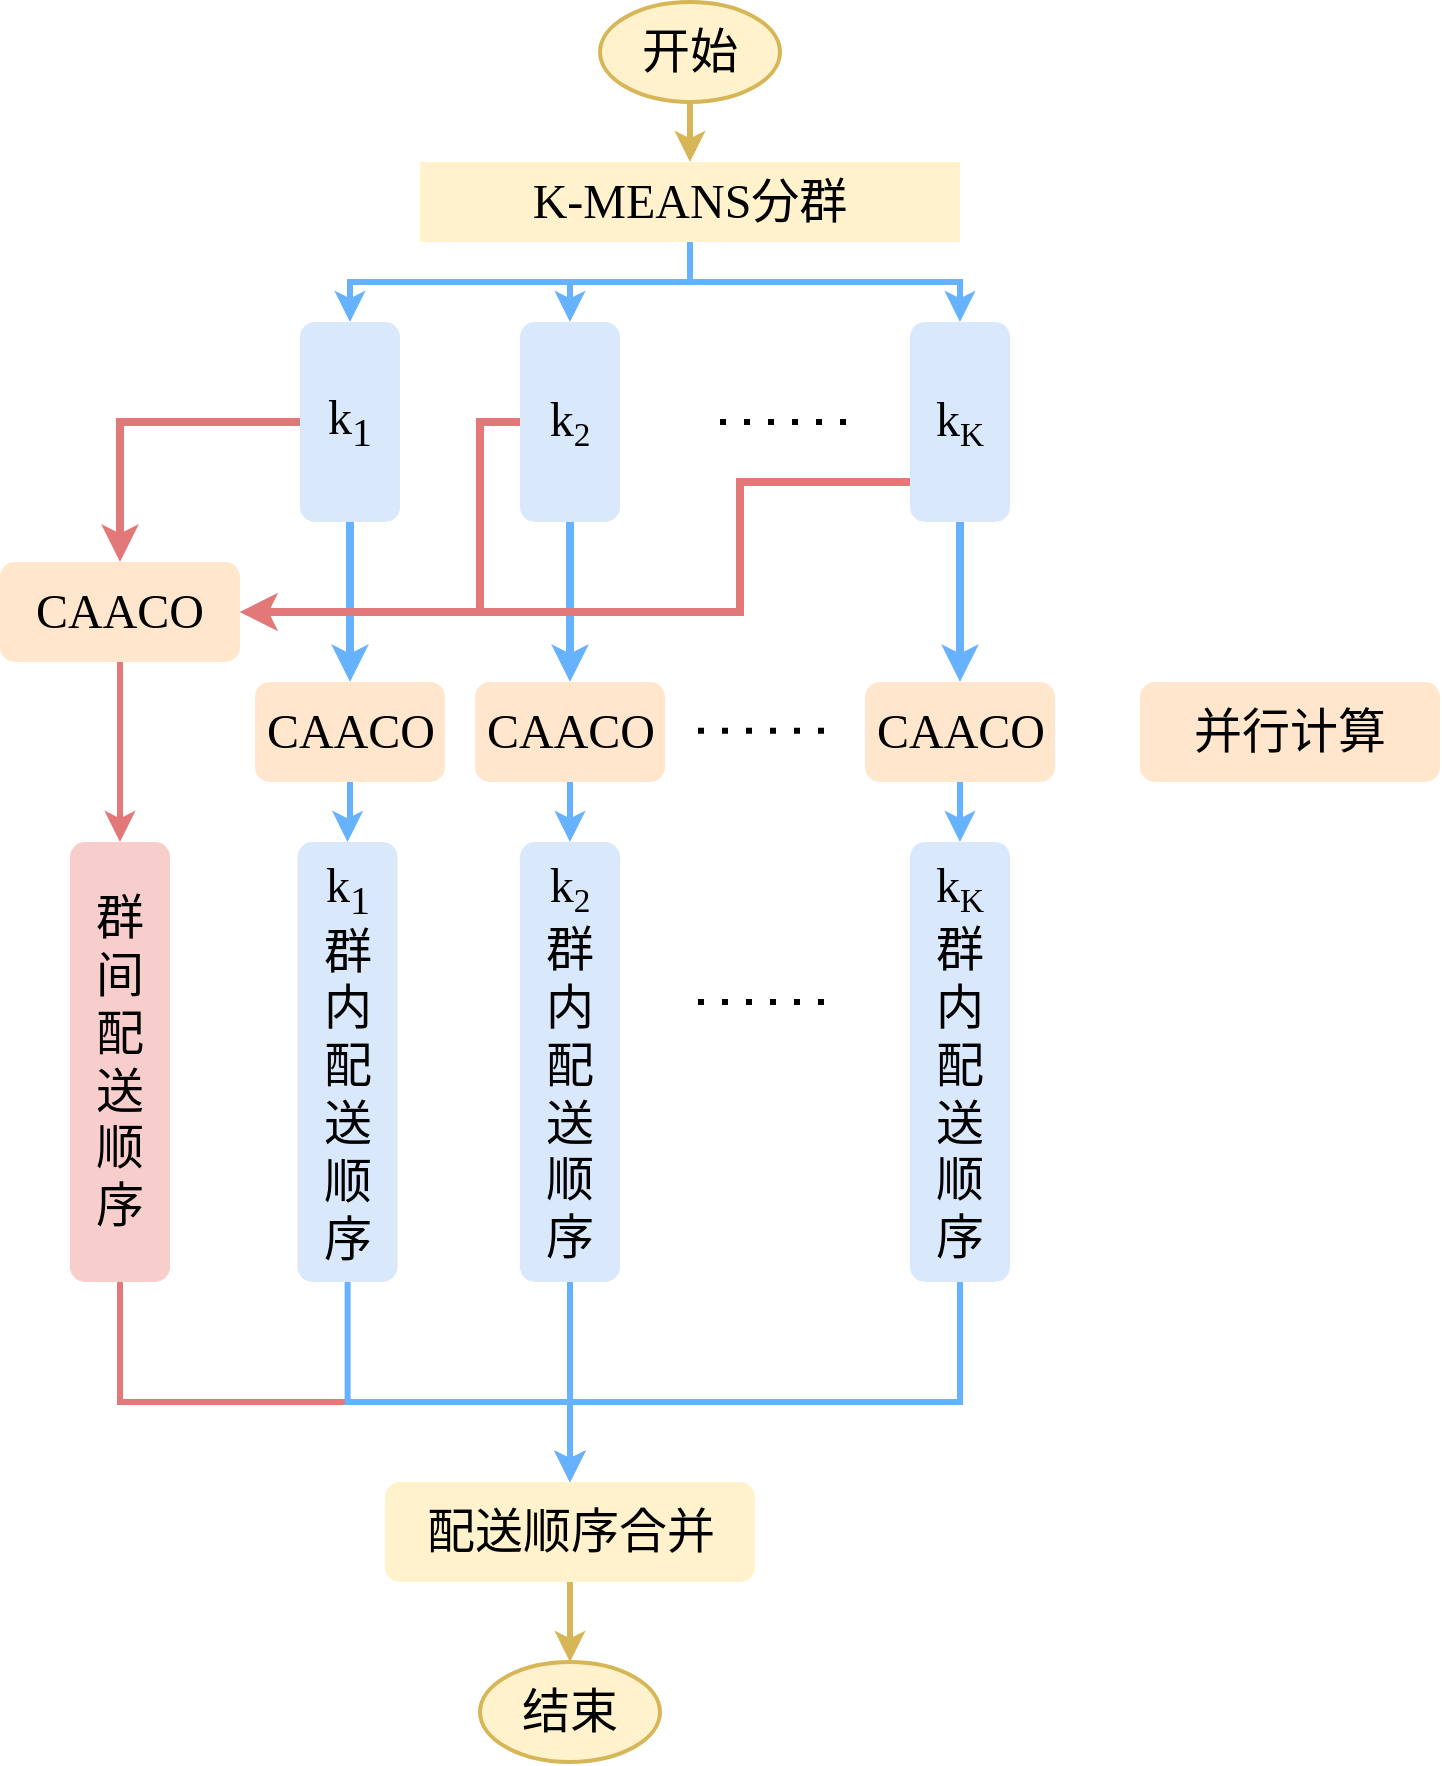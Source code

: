 <mxfile version="24.0.1" type="github">
  <diagram id="_y_MiWxf_ru2kXOl8PKq" name="第 1 页">
    <mxGraphModel dx="1572" dy="1008" grid="1" gridSize="10" guides="1" tooltips="1" connect="1" arrows="0" fold="1" page="1" pageScale="1" pageWidth="827" pageHeight="1169" math="0" shadow="0">
      <root>
        <mxCell id="0" />
        <mxCell id="1" parent="0" />
        <mxCell id="ek3AfG3ewywKdCFBDNp1-17" value="" style="edgeStyle=orthogonalEdgeStyle;rounded=0;orthogonalLoop=1;jettySize=auto;html=1;fontSize=24;entryX=0.5;entryY=0;entryDx=0;entryDy=0;strokeWidth=3;fillColor=#fff2cc;strokeColor=#d6b656;" parent="1" source="ek3AfG3ewywKdCFBDNp1-6" target="ek3AfG3ewywKdCFBDNp1-7" edge="1">
          <mxGeometry relative="1" as="geometry">
            <mxPoint x="380" y="200" as="targetPoint" />
          </mxGeometry>
        </mxCell>
        <mxCell id="ek3AfG3ewywKdCFBDNp1-6" value="&lt;font face=&quot;宋体&quot;&gt;开始&lt;/font&gt;" style="strokeWidth=2;html=1;shape=mxgraph.flowchart.start_1;whiteSpace=wrap;fontSize=24;fillColor=#fff2cc;strokeColor=#d6b656;" parent="1" vertex="1">
          <mxGeometry x="330" y="140" width="90" height="50" as="geometry" />
        </mxCell>
        <mxCell id="ek3AfG3ewywKdCFBDNp1-19" value="" style="edgeStyle=orthogonalEdgeStyle;rounded=0;orthogonalLoop=1;jettySize=auto;html=1;fontSize=24;entryX=0.5;entryY=0;entryDx=0;entryDy=0;strokeWidth=3;strokeColor=#66B2FF;" parent="1" source="ek3AfG3ewywKdCFBDNp1-7" target="KWmsBKfHiFpu-AzZeGoA-4" edge="1">
          <mxGeometry relative="1" as="geometry">
            <mxPoint x="375" y="290" as="targetPoint" />
          </mxGeometry>
        </mxCell>
        <mxCell id="KWmsBKfHiFpu-AzZeGoA-8" style="edgeStyle=orthogonalEdgeStyle;rounded=0;orthogonalLoop=1;jettySize=auto;html=1;entryX=0.5;entryY=0;entryDx=0;entryDy=0;strokeWidth=3;strokeColor=#66B2FF;" parent="1" source="ek3AfG3ewywKdCFBDNp1-7" target="KWmsBKfHiFpu-AzZeGoA-3" edge="1">
          <mxGeometry relative="1" as="geometry">
            <Array as="points">
              <mxPoint x="375" y="280" />
              <mxPoint x="205" y="280" />
            </Array>
          </mxGeometry>
        </mxCell>
        <mxCell id="KWmsBKfHiFpu-AzZeGoA-9" style="edgeStyle=orthogonalEdgeStyle;rounded=0;orthogonalLoop=1;jettySize=auto;html=1;strokeColor=#66B2FF;strokeWidth=3;" parent="1" source="ek3AfG3ewywKdCFBDNp1-7" target="KWmsBKfHiFpu-AzZeGoA-6" edge="1">
          <mxGeometry relative="1" as="geometry" />
        </mxCell>
        <mxCell id="ek3AfG3ewywKdCFBDNp1-7" value="&lt;font face=&quot;Times New Roman&quot;&gt;K-MEANS&lt;/font&gt;&lt;font face=&quot;宋体&quot;&gt;分群&lt;/font&gt;" style="rounded=0;whiteSpace=wrap;html=1;fontSize=24;fillColor=#fff2cc;strokeColor=none;" parent="1" vertex="1">
          <mxGeometry x="240" y="220" width="270" height="40" as="geometry" />
        </mxCell>
        <mxCell id="KWmsBKfHiFpu-AzZeGoA-11" value="" style="edgeStyle=orthogonalEdgeStyle;rounded=0;orthogonalLoop=1;jettySize=auto;html=1;strokeColor=#66B2FF;strokeWidth=4;" parent="1" source="KWmsBKfHiFpu-AzZeGoA-3" target="KWmsBKfHiFpu-AzZeGoA-10" edge="1">
          <mxGeometry relative="1" as="geometry" />
        </mxCell>
        <mxCell id="KWmsBKfHiFpu-AzZeGoA-19" style="edgeStyle=orthogonalEdgeStyle;rounded=0;orthogonalLoop=1;jettySize=auto;html=1;entryX=0.5;entryY=0;entryDx=0;entryDy=0;fillColor=#fff2cc;strokeColor=#e27878;strokeWidth=4;" parent="1" source="KWmsBKfHiFpu-AzZeGoA-3" target="KWmsBKfHiFpu-AzZeGoA-21" edge="1">
          <mxGeometry relative="1" as="geometry">
            <mxPoint x="110" y="440" as="targetPoint" />
          </mxGeometry>
        </mxCell>
        <mxCell id="KWmsBKfHiFpu-AzZeGoA-3" value="&lt;font style=&quot;font-size: 24px;&quot;&gt;k&lt;sub&gt;1&lt;/sub&gt;&lt;/font&gt;" style="rounded=1;whiteSpace=wrap;html=1;fillColor=#dae8fc;fontFamily=宋体;fontSize=24;strokeColor=none;" parent="1" vertex="1">
          <mxGeometry x="180" y="300" width="50" height="100" as="geometry" />
        </mxCell>
        <mxCell id="KWmsBKfHiFpu-AzZeGoA-13" style="edgeStyle=orthogonalEdgeStyle;rounded=0;orthogonalLoop=1;jettySize=auto;html=1;strokeColor=#66B2FF;strokeWidth=4;" parent="1" source="KWmsBKfHiFpu-AzZeGoA-4" target="KWmsBKfHiFpu-AzZeGoA-12" edge="1">
          <mxGeometry relative="1" as="geometry" />
        </mxCell>
        <mxCell id="KWmsBKfHiFpu-AzZeGoA-27" style="edgeStyle=orthogonalEdgeStyle;rounded=0;orthogonalLoop=1;jettySize=auto;html=1;fillColor=#fff2cc;strokeColor=#E27878;strokeWidth=4;entryX=1;entryY=0.5;entryDx=0;entryDy=0;" parent="1" source="KWmsBKfHiFpu-AzZeGoA-4" target="KWmsBKfHiFpu-AzZeGoA-21" edge="1">
          <mxGeometry relative="1" as="geometry">
            <mxPoint x="180" y="420" as="targetPoint" />
            <Array as="points">
              <mxPoint x="270" y="350" />
              <mxPoint x="270" y="445" />
            </Array>
          </mxGeometry>
        </mxCell>
        <mxCell id="KWmsBKfHiFpu-AzZeGoA-4" value="&lt;font style=&quot;font-size: 24px;&quot;&gt;k&lt;/font&gt;&lt;font style=&quot;font-size: 20px;&quot;&gt;&lt;sub&gt;2&lt;/sub&gt;&lt;/font&gt;" style="rounded=1;whiteSpace=wrap;html=1;fillColor=#dae8fc;fontFamily=宋体;fontSize=24;strokeColor=none;" parent="1" vertex="1">
          <mxGeometry x="290" y="300" width="50" height="100" as="geometry" />
        </mxCell>
        <mxCell id="KWmsBKfHiFpu-AzZeGoA-15" style="edgeStyle=orthogonalEdgeStyle;rounded=0;orthogonalLoop=1;jettySize=auto;html=1;entryX=0.5;entryY=0;entryDx=0;entryDy=0;strokeWidth=4;strokeColor=#66B2FF;" parent="1" source="KWmsBKfHiFpu-AzZeGoA-6" target="KWmsBKfHiFpu-AzZeGoA-14" edge="1">
          <mxGeometry relative="1" as="geometry" />
        </mxCell>
        <mxCell id="KWmsBKfHiFpu-AzZeGoA-28" style="edgeStyle=orthogonalEdgeStyle;rounded=0;orthogonalLoop=1;jettySize=auto;html=1;entryX=1;entryY=0.5;entryDx=0;entryDy=0;fillColor=#fff2cc;strokeColor=#E27878;strokeWidth=4;" parent="1" source="KWmsBKfHiFpu-AzZeGoA-6" target="KWmsBKfHiFpu-AzZeGoA-21" edge="1">
          <mxGeometry relative="1" as="geometry">
            <Array as="points">
              <mxPoint x="400" y="380" />
              <mxPoint x="400" y="445" />
            </Array>
          </mxGeometry>
        </mxCell>
        <mxCell id="KWmsBKfHiFpu-AzZeGoA-6" value="&lt;font style=&quot;font-size: 24px;&quot;&gt;k&lt;/font&gt;&lt;font style=&quot;font-size: 20px;&quot;&gt;&lt;sub&gt;K&lt;/sub&gt;&lt;/font&gt;" style="rounded=1;whiteSpace=wrap;html=1;fillColor=#dae8fc;fontFamily=宋体;fontSize=24;strokeColor=none;" parent="1" vertex="1">
          <mxGeometry x="485" y="300" width="50" height="100" as="geometry" />
        </mxCell>
        <mxCell id="KWmsBKfHiFpu-AzZeGoA-7" value="" style="endArrow=none;dashed=1;html=1;dashPattern=1 3;strokeWidth=3;rounded=0;" parent="1" edge="1">
          <mxGeometry width="50" height="50" relative="1" as="geometry">
            <mxPoint x="390" y="350" as="sourcePoint" />
            <mxPoint x="460" y="350" as="targetPoint" />
          </mxGeometry>
        </mxCell>
        <mxCell id="zpgxpEKYq8m902Y9zk07-6" value="" style="edgeStyle=orthogonalEdgeStyle;rounded=0;orthogonalLoop=1;jettySize=auto;html=1;strokeWidth=3;strokeColor=#66B2FF;" edge="1" parent="1" source="KWmsBKfHiFpu-AzZeGoA-10" target="zpgxpEKYq8m902Y9zk07-2">
          <mxGeometry relative="1" as="geometry" />
        </mxCell>
        <mxCell id="KWmsBKfHiFpu-AzZeGoA-10" value="&lt;font face=&quot;Times New Roman&quot;&gt;CAACO&lt;/font&gt;" style="rounded=1;whiteSpace=wrap;html=1;fillColor=#ffe6cc;fontFamily=宋体;fontSize=24;strokeColor=none;" parent="1" vertex="1">
          <mxGeometry x="157.5" y="480" width="95" height="50" as="geometry" />
        </mxCell>
        <mxCell id="zpgxpEKYq8m902Y9zk07-7" value="" style="edgeStyle=orthogonalEdgeStyle;rounded=0;orthogonalLoop=1;jettySize=auto;html=1;strokeWidth=3;strokeColor=#66B2FF;" edge="1" parent="1" source="KWmsBKfHiFpu-AzZeGoA-12" target="zpgxpEKYq8m902Y9zk07-3">
          <mxGeometry relative="1" as="geometry" />
        </mxCell>
        <mxCell id="KWmsBKfHiFpu-AzZeGoA-12" value="&lt;font face=&quot;Times New Roman&quot;&gt;CAACO&lt;/font&gt;" style="rounded=1;whiteSpace=wrap;html=1;fillColor=#ffe6cc;fontFamily=宋体;fontSize=24;strokeColor=none;" parent="1" vertex="1">
          <mxGeometry x="267.5" y="480" width="95" height="50" as="geometry" />
        </mxCell>
        <mxCell id="zpgxpEKYq8m902Y9zk07-8" value="" style="edgeStyle=orthogonalEdgeStyle;rounded=0;orthogonalLoop=1;jettySize=auto;html=1;strokeWidth=3;strokeColor=#66B2FF;" edge="1" parent="1" source="KWmsBKfHiFpu-AzZeGoA-14" target="zpgxpEKYq8m902Y9zk07-4">
          <mxGeometry relative="1" as="geometry" />
        </mxCell>
        <mxCell id="KWmsBKfHiFpu-AzZeGoA-14" value="&lt;font face=&quot;Times New Roman&quot;&gt;CAACO&lt;/font&gt;" style="rounded=1;whiteSpace=wrap;html=1;fillColor=#ffe6cc;fontFamily=宋体;fontSize=24;strokeColor=none;" parent="1" vertex="1">
          <mxGeometry x="462.5" y="480" width="95" height="50" as="geometry" />
        </mxCell>
        <mxCell id="KWmsBKfHiFpu-AzZeGoA-16" value="" style="endArrow=none;dashed=1;html=1;dashPattern=1 3;strokeWidth=3;rounded=0;" parent="1" edge="1">
          <mxGeometry width="50" height="50" relative="1" as="geometry">
            <mxPoint x="379" y="504.33" as="sourcePoint" />
            <mxPoint x="449" y="504.33" as="targetPoint" />
          </mxGeometry>
        </mxCell>
        <mxCell id="zpgxpEKYq8m902Y9zk07-9" style="edgeStyle=orthogonalEdgeStyle;rounded=0;orthogonalLoop=1;jettySize=auto;html=1;strokeWidth=3;strokeColor=#E27878;" edge="1" parent="1" source="KWmsBKfHiFpu-AzZeGoA-21" target="KWmsBKfHiFpu-AzZeGoA-30">
          <mxGeometry relative="1" as="geometry" />
        </mxCell>
        <mxCell id="KWmsBKfHiFpu-AzZeGoA-21" value="&lt;font face=&quot;Times New Roman&quot;&gt;CAACO&lt;/font&gt;" style="rounded=1;whiteSpace=wrap;html=1;fillColor=#ffe6cc;fontFamily=宋体;fontSize=24;strokeColor=none;" parent="1" vertex="1">
          <mxGeometry x="30" y="420" width="120" height="50" as="geometry" />
        </mxCell>
        <mxCell id="zpgxpEKYq8m902Y9zk07-12" value="" style="edgeStyle=orthogonalEdgeStyle;rounded=0;orthogonalLoop=1;jettySize=auto;html=1;fillColor=#fff2cc;strokeColor=#E27878;strokeWidth=3;" edge="1" parent="1" source="KWmsBKfHiFpu-AzZeGoA-30" target="zpgxpEKYq8m902Y9zk07-11">
          <mxGeometry relative="1" as="geometry">
            <Array as="points">
              <mxPoint x="90" y="840" />
              <mxPoint x="315" y="840" />
            </Array>
          </mxGeometry>
        </mxCell>
        <mxCell id="KWmsBKfHiFpu-AzZeGoA-30" value="群&lt;div&gt;间&lt;/div&gt;&lt;div&gt;配&lt;/div&gt;&lt;div&gt;送&lt;/div&gt;&lt;div&gt;顺&lt;/div&gt;&lt;div&gt;序&lt;/div&gt;" style="rounded=1;whiteSpace=wrap;html=1;fillColor=#f8cecc;fontFamily=宋体;fontSize=24;strokeColor=none;" parent="1" vertex="1">
          <mxGeometry x="65" y="560" width="50" height="220" as="geometry" />
        </mxCell>
        <mxCell id="zpgxpEKYq8m902Y9zk07-13" style="edgeStyle=orthogonalEdgeStyle;rounded=0;orthogonalLoop=1;jettySize=auto;html=1;entryX=0.5;entryY=0;entryDx=0;entryDy=0;strokeWidth=3;strokeColor=#66B2FF;" edge="1" parent="1" source="zpgxpEKYq8m902Y9zk07-2" target="zpgxpEKYq8m902Y9zk07-11">
          <mxGeometry relative="1" as="geometry">
            <Array as="points">
              <mxPoint x="204" y="840" />
              <mxPoint x="315" y="840" />
            </Array>
          </mxGeometry>
        </mxCell>
        <mxCell id="zpgxpEKYq8m902Y9zk07-2" value="&lt;div&gt;k&lt;sub&gt;1&lt;/sub&gt;&lt;/div&gt;群&lt;div&gt;&lt;span style=&quot;background-color: initial;&quot;&gt;内&lt;/span&gt;&lt;/div&gt;&lt;div&gt;&lt;span style=&quot;background-color: initial;&quot;&gt;配&lt;/span&gt;&lt;br&gt;&lt;/div&gt;&lt;div&gt;送&lt;/div&gt;&lt;div&gt;顺&lt;/div&gt;&lt;div&gt;序&lt;/div&gt;" style="rounded=1;whiteSpace=wrap;html=1;fillColor=#dae8fc;fontFamily=宋体;fontSize=24;strokeColor=none;" vertex="1" parent="1">
          <mxGeometry x="178.75" y="560" width="50" height="220" as="geometry" />
        </mxCell>
        <mxCell id="zpgxpEKYq8m902Y9zk07-14" style="edgeStyle=orthogonalEdgeStyle;rounded=0;orthogonalLoop=1;jettySize=auto;html=1;entryX=0.5;entryY=0;entryDx=0;entryDy=0;strokeWidth=3;strokeColor=#66B2FF;" edge="1" parent="1" source="zpgxpEKYq8m902Y9zk07-3" target="zpgxpEKYq8m902Y9zk07-11">
          <mxGeometry relative="1" as="geometry" />
        </mxCell>
        <mxCell id="zpgxpEKYq8m902Y9zk07-3" value="&lt;div&gt;k&lt;span style=&quot;font-size: 20px;&quot;&gt;&lt;sub&gt;2&lt;/sub&gt;&lt;/span&gt;&lt;/div&gt;群&lt;div&gt;&lt;span style=&quot;background-color: initial;&quot;&gt;内&lt;/span&gt;&lt;/div&gt;&lt;div&gt;&lt;span style=&quot;background-color: initial;&quot;&gt;配&lt;/span&gt;&lt;br&gt;&lt;/div&gt;&lt;div&gt;送&lt;/div&gt;&lt;div&gt;顺&lt;/div&gt;&lt;div&gt;序&lt;/div&gt;" style="rounded=1;whiteSpace=wrap;html=1;fillColor=#dae8fc;fontFamily=宋体;fontSize=24;strokeColor=none;" vertex="1" parent="1">
          <mxGeometry x="290" y="560" width="50" height="220" as="geometry" />
        </mxCell>
        <mxCell id="zpgxpEKYq8m902Y9zk07-15" style="edgeStyle=orthogonalEdgeStyle;rounded=0;orthogonalLoop=1;jettySize=auto;html=1;entryX=0.5;entryY=0;entryDx=0;entryDy=0;strokeWidth=3;strokeColor=#66B2FF;" edge="1" parent="1" source="zpgxpEKYq8m902Y9zk07-4" target="zpgxpEKYq8m902Y9zk07-11">
          <mxGeometry relative="1" as="geometry">
            <Array as="points">
              <mxPoint x="510" y="840" />
              <mxPoint x="315" y="840" />
            </Array>
          </mxGeometry>
        </mxCell>
        <mxCell id="zpgxpEKYq8m902Y9zk07-4" value="&lt;div&gt;k&lt;span style=&quot;font-size: 20px;&quot;&gt;&lt;sub&gt;K&lt;/sub&gt;&lt;/span&gt;&lt;/div&gt;群&lt;div&gt;&lt;span style=&quot;background-color: initial;&quot;&gt;内&lt;/span&gt;&lt;/div&gt;&lt;div&gt;&lt;span style=&quot;background-color: initial;&quot;&gt;配&lt;/span&gt;&lt;br&gt;&lt;/div&gt;&lt;div&gt;送&lt;/div&gt;&lt;div&gt;顺&lt;/div&gt;&lt;div&gt;序&lt;/div&gt;" style="rounded=1;whiteSpace=wrap;html=1;fillColor=#dae8fc;fontFamily=宋体;fontSize=24;strokeColor=none;" vertex="1" parent="1">
          <mxGeometry x="485" y="560" width="50" height="220" as="geometry" />
        </mxCell>
        <mxCell id="zpgxpEKYq8m902Y9zk07-5" value="" style="endArrow=none;dashed=1;html=1;dashPattern=1 3;strokeWidth=3;rounded=0;" edge="1" parent="1">
          <mxGeometry width="50" height="50" relative="1" as="geometry">
            <mxPoint x="379" y="640.0" as="sourcePoint" />
            <mxPoint x="449" y="640.0" as="targetPoint" />
          </mxGeometry>
        </mxCell>
        <mxCell id="zpgxpEKYq8m902Y9zk07-10" value="&lt;span style=&quot;font-size: 18pt;&quot;&gt;&lt;font face=&quot;宋体&quot;&gt;并行计算&lt;/font&gt;&lt;/span&gt;" style="rounded=1;whiteSpace=wrap;html=1;fillColor=#ffe6cc;fontFamily=宋体;fontSize=24;strokeColor=none;" vertex="1" parent="1">
          <mxGeometry x="600" y="480" width="150" height="50" as="geometry" />
        </mxCell>
        <mxCell id="zpgxpEKYq8m902Y9zk07-16" style="edgeStyle=orthogonalEdgeStyle;rounded=0;orthogonalLoop=1;jettySize=auto;html=1;entryX=0.5;entryY=0;entryDx=0;entryDy=0;entryPerimeter=0;fillColor=#fff2cc;strokeColor=#d6b656;strokeWidth=3;" edge="1" parent="1" source="zpgxpEKYq8m902Y9zk07-11" target="zpgxpEKYq8m902Y9zk07-17">
          <mxGeometry relative="1" as="geometry">
            <mxPoint x="315" y="980.0" as="targetPoint" />
          </mxGeometry>
        </mxCell>
        <mxCell id="zpgxpEKYq8m902Y9zk07-11" value="配送顺序合并" style="whiteSpace=wrap;html=1;fontSize=24;fontFamily=宋体;fillColor=#fff2cc;rounded=1;strokeColor=none;" vertex="1" parent="1">
          <mxGeometry x="222.5" y="880" width="185" height="50" as="geometry" />
        </mxCell>
        <mxCell id="zpgxpEKYq8m902Y9zk07-17" value="&lt;font face=&quot;宋体&quot;&gt;结束&lt;/font&gt;" style="strokeWidth=2;html=1;shape=mxgraph.flowchart.start_1;whiteSpace=wrap;fontSize=24;fillColor=#fff2cc;strokeColor=#d6b656;" vertex="1" parent="1">
          <mxGeometry x="270" y="970" width="90" height="50" as="geometry" />
        </mxCell>
      </root>
    </mxGraphModel>
  </diagram>
</mxfile>
